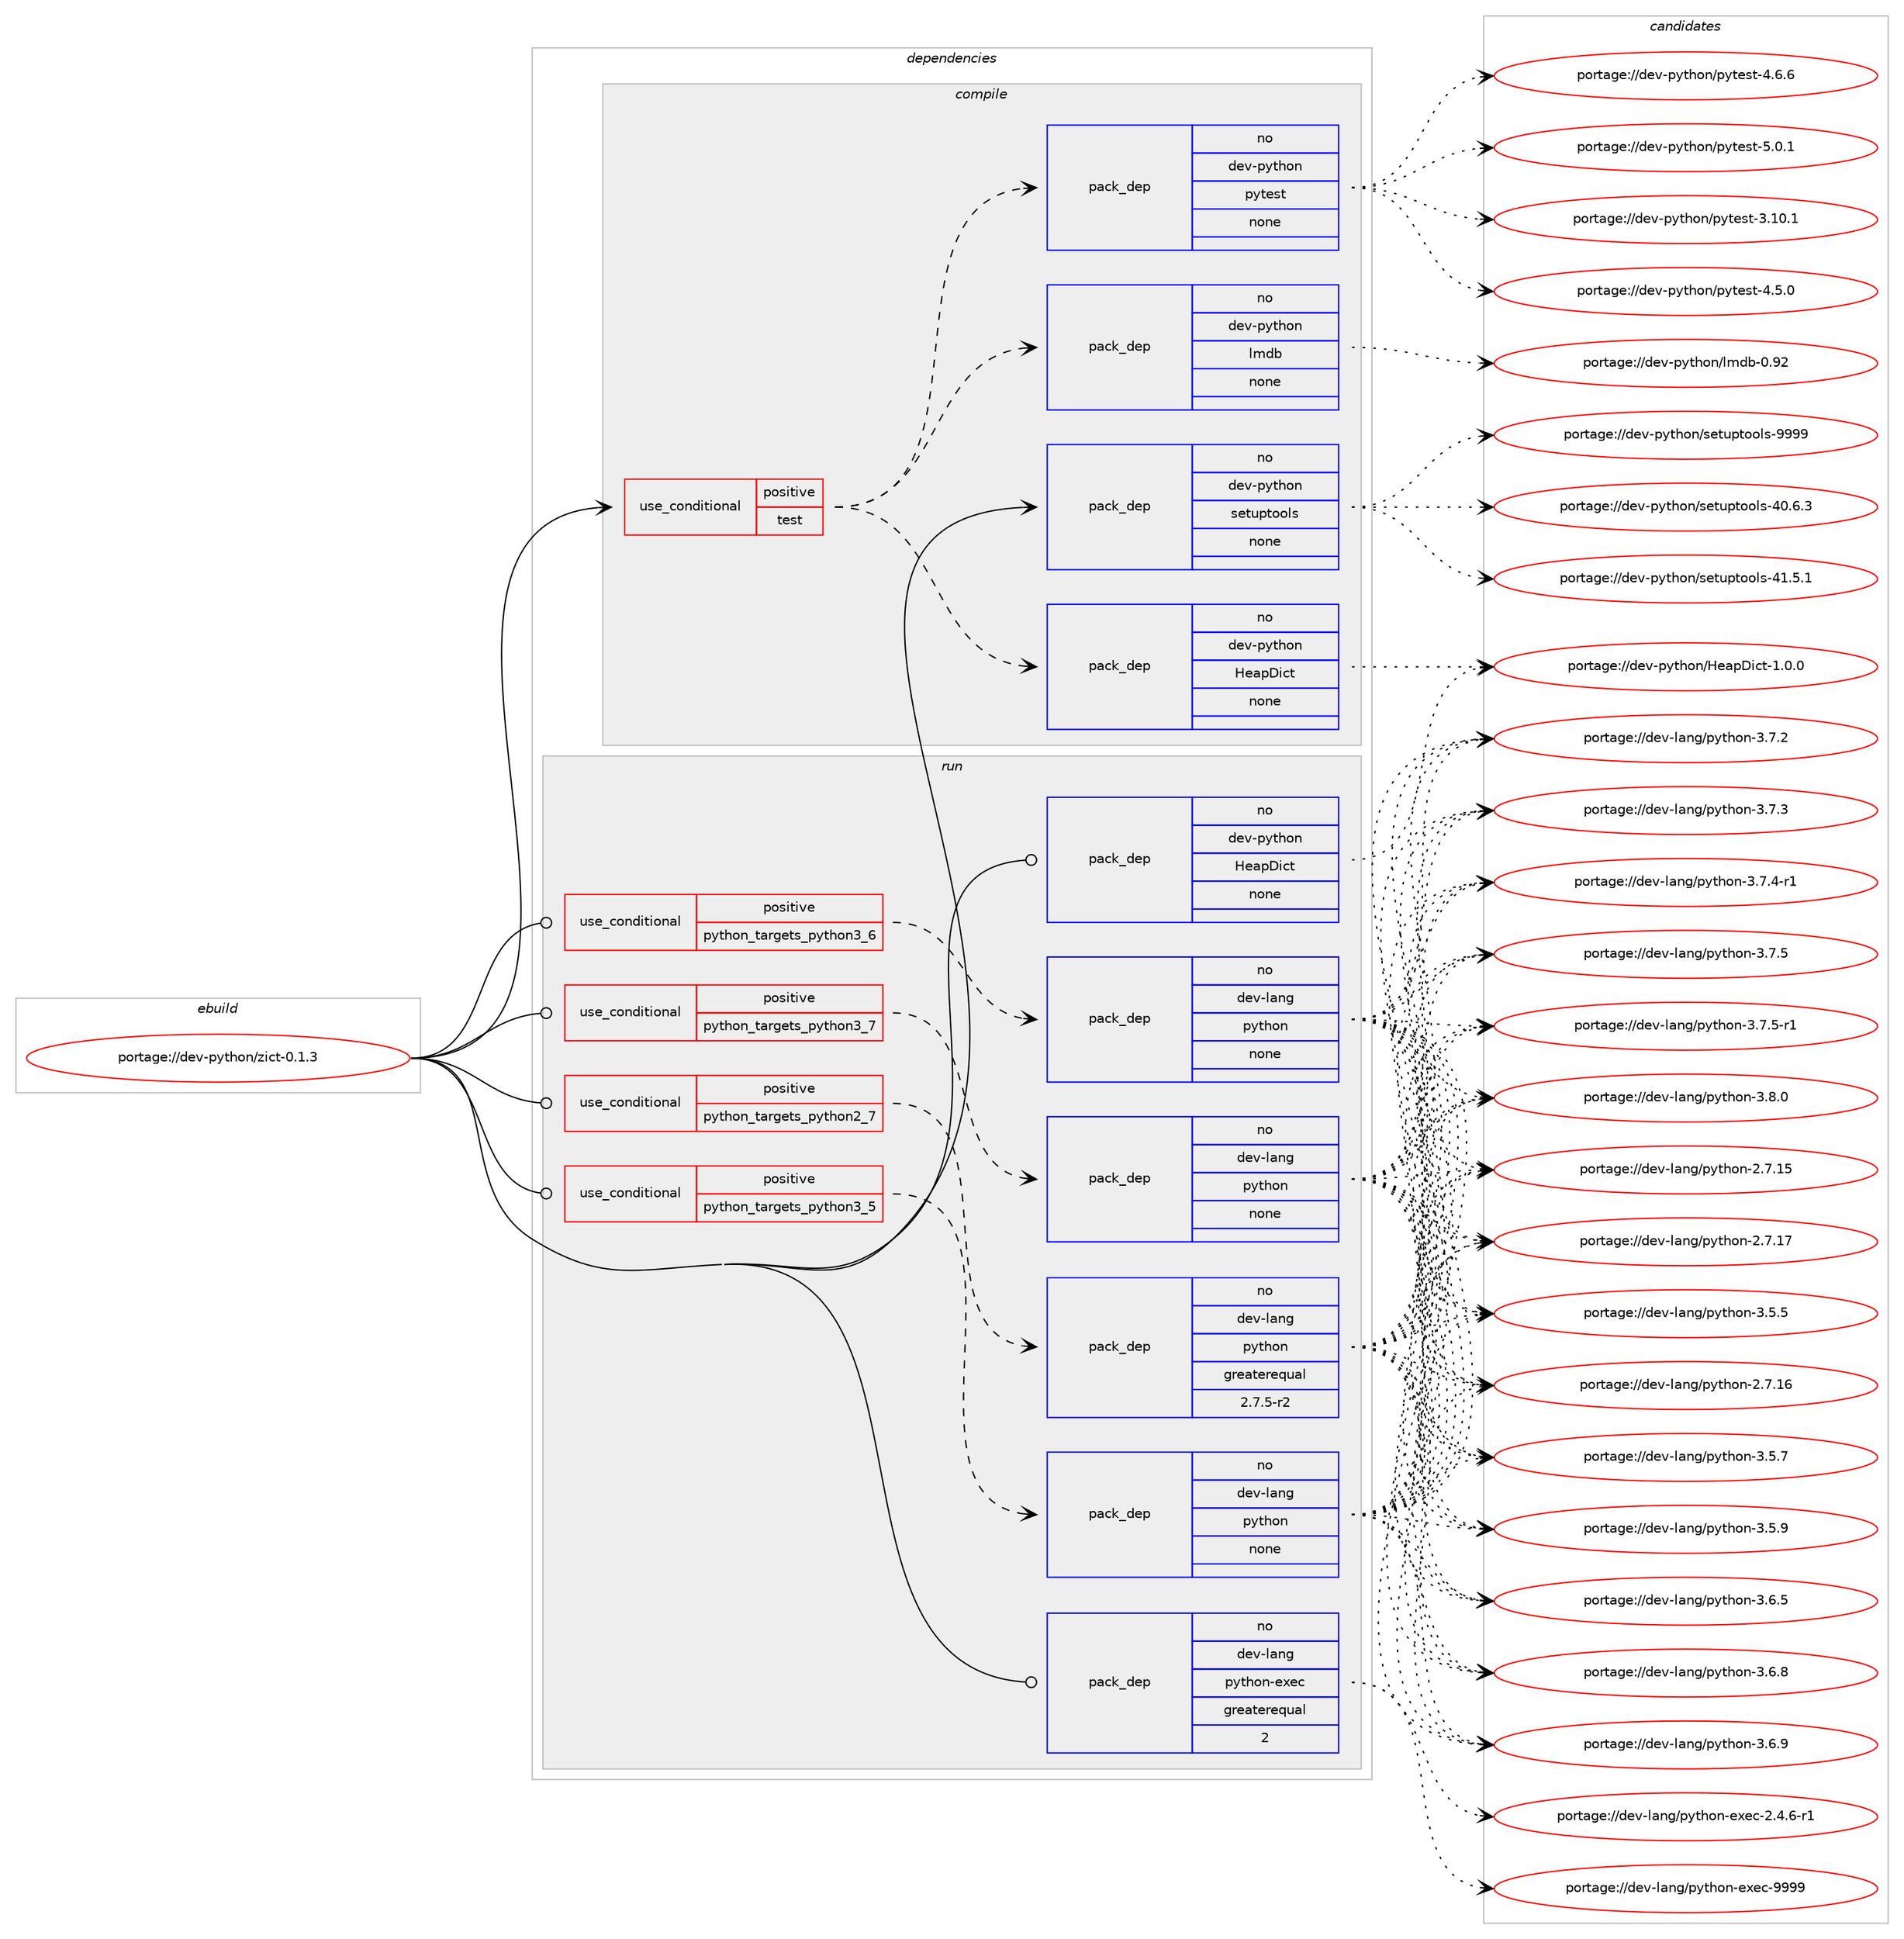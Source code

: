 digraph prolog {

# *************
# Graph options
# *************

newrank=true;
concentrate=true;
compound=true;
graph [rankdir=LR,fontname=Helvetica,fontsize=10,ranksep=1.5];#, ranksep=2.5, nodesep=0.2];
edge  [arrowhead=vee];
node  [fontname=Helvetica,fontsize=10];

# **********
# The ebuild
# **********

subgraph cluster_leftcol {
color=gray;
rank=same;
label=<<i>ebuild</i>>;
id [label="portage://dev-python/zict-0.1.3", color=red, width=4, href="../dev-python/zict-0.1.3.svg"];
}

# ****************
# The dependencies
# ****************

subgraph cluster_midcol {
color=gray;
label=<<i>dependencies</i>>;
subgraph cluster_compile {
fillcolor="#eeeeee";
style=filled;
label=<<i>compile</i>>;
subgraph cond41182 {
dependency180173 [label=<<TABLE BORDER="0" CELLBORDER="1" CELLSPACING="0" CELLPADDING="4"><TR><TD ROWSPAN="3" CELLPADDING="10">use_conditional</TD></TR><TR><TD>positive</TD></TR><TR><TD>test</TD></TR></TABLE>>, shape=none, color=red];
subgraph pack135580 {
dependency180174 [label=<<TABLE BORDER="0" CELLBORDER="1" CELLSPACING="0" CELLPADDING="4" WIDTH="220"><TR><TD ROWSPAN="6" CELLPADDING="30">pack_dep</TD></TR><TR><TD WIDTH="110">no</TD></TR><TR><TD>dev-python</TD></TR><TR><TD>HeapDict</TD></TR><TR><TD>none</TD></TR><TR><TD></TD></TR></TABLE>>, shape=none, color=blue];
}
dependency180173:e -> dependency180174:w [weight=20,style="dashed",arrowhead="vee"];
subgraph pack135581 {
dependency180175 [label=<<TABLE BORDER="0" CELLBORDER="1" CELLSPACING="0" CELLPADDING="4" WIDTH="220"><TR><TD ROWSPAN="6" CELLPADDING="30">pack_dep</TD></TR><TR><TD WIDTH="110">no</TD></TR><TR><TD>dev-python</TD></TR><TR><TD>lmdb</TD></TR><TR><TD>none</TD></TR><TR><TD></TD></TR></TABLE>>, shape=none, color=blue];
}
dependency180173:e -> dependency180175:w [weight=20,style="dashed",arrowhead="vee"];
subgraph pack135582 {
dependency180176 [label=<<TABLE BORDER="0" CELLBORDER="1" CELLSPACING="0" CELLPADDING="4" WIDTH="220"><TR><TD ROWSPAN="6" CELLPADDING="30">pack_dep</TD></TR><TR><TD WIDTH="110">no</TD></TR><TR><TD>dev-python</TD></TR><TR><TD>pytest</TD></TR><TR><TD>none</TD></TR><TR><TD></TD></TR></TABLE>>, shape=none, color=blue];
}
dependency180173:e -> dependency180176:w [weight=20,style="dashed",arrowhead="vee"];
}
id:e -> dependency180173:w [weight=20,style="solid",arrowhead="vee"];
subgraph pack135583 {
dependency180177 [label=<<TABLE BORDER="0" CELLBORDER="1" CELLSPACING="0" CELLPADDING="4" WIDTH="220"><TR><TD ROWSPAN="6" CELLPADDING="30">pack_dep</TD></TR><TR><TD WIDTH="110">no</TD></TR><TR><TD>dev-python</TD></TR><TR><TD>setuptools</TD></TR><TR><TD>none</TD></TR><TR><TD></TD></TR></TABLE>>, shape=none, color=blue];
}
id:e -> dependency180177:w [weight=20,style="solid",arrowhead="vee"];
}
subgraph cluster_compileandrun {
fillcolor="#eeeeee";
style=filled;
label=<<i>compile and run</i>>;
}
subgraph cluster_run {
fillcolor="#eeeeee";
style=filled;
label=<<i>run</i>>;
subgraph cond41183 {
dependency180178 [label=<<TABLE BORDER="0" CELLBORDER="1" CELLSPACING="0" CELLPADDING="4"><TR><TD ROWSPAN="3" CELLPADDING="10">use_conditional</TD></TR><TR><TD>positive</TD></TR><TR><TD>python_targets_python2_7</TD></TR></TABLE>>, shape=none, color=red];
subgraph pack135584 {
dependency180179 [label=<<TABLE BORDER="0" CELLBORDER="1" CELLSPACING="0" CELLPADDING="4" WIDTH="220"><TR><TD ROWSPAN="6" CELLPADDING="30">pack_dep</TD></TR><TR><TD WIDTH="110">no</TD></TR><TR><TD>dev-lang</TD></TR><TR><TD>python</TD></TR><TR><TD>greaterequal</TD></TR><TR><TD>2.7.5-r2</TD></TR></TABLE>>, shape=none, color=blue];
}
dependency180178:e -> dependency180179:w [weight=20,style="dashed",arrowhead="vee"];
}
id:e -> dependency180178:w [weight=20,style="solid",arrowhead="odot"];
subgraph cond41184 {
dependency180180 [label=<<TABLE BORDER="0" CELLBORDER="1" CELLSPACING="0" CELLPADDING="4"><TR><TD ROWSPAN="3" CELLPADDING="10">use_conditional</TD></TR><TR><TD>positive</TD></TR><TR><TD>python_targets_python3_5</TD></TR></TABLE>>, shape=none, color=red];
subgraph pack135585 {
dependency180181 [label=<<TABLE BORDER="0" CELLBORDER="1" CELLSPACING="0" CELLPADDING="4" WIDTH="220"><TR><TD ROWSPAN="6" CELLPADDING="30">pack_dep</TD></TR><TR><TD WIDTH="110">no</TD></TR><TR><TD>dev-lang</TD></TR><TR><TD>python</TD></TR><TR><TD>none</TD></TR><TR><TD></TD></TR></TABLE>>, shape=none, color=blue];
}
dependency180180:e -> dependency180181:w [weight=20,style="dashed",arrowhead="vee"];
}
id:e -> dependency180180:w [weight=20,style="solid",arrowhead="odot"];
subgraph cond41185 {
dependency180182 [label=<<TABLE BORDER="0" CELLBORDER="1" CELLSPACING="0" CELLPADDING="4"><TR><TD ROWSPAN="3" CELLPADDING="10">use_conditional</TD></TR><TR><TD>positive</TD></TR><TR><TD>python_targets_python3_6</TD></TR></TABLE>>, shape=none, color=red];
subgraph pack135586 {
dependency180183 [label=<<TABLE BORDER="0" CELLBORDER="1" CELLSPACING="0" CELLPADDING="4" WIDTH="220"><TR><TD ROWSPAN="6" CELLPADDING="30">pack_dep</TD></TR><TR><TD WIDTH="110">no</TD></TR><TR><TD>dev-lang</TD></TR><TR><TD>python</TD></TR><TR><TD>none</TD></TR><TR><TD></TD></TR></TABLE>>, shape=none, color=blue];
}
dependency180182:e -> dependency180183:w [weight=20,style="dashed",arrowhead="vee"];
}
id:e -> dependency180182:w [weight=20,style="solid",arrowhead="odot"];
subgraph cond41186 {
dependency180184 [label=<<TABLE BORDER="0" CELLBORDER="1" CELLSPACING="0" CELLPADDING="4"><TR><TD ROWSPAN="3" CELLPADDING="10">use_conditional</TD></TR><TR><TD>positive</TD></TR><TR><TD>python_targets_python3_7</TD></TR></TABLE>>, shape=none, color=red];
subgraph pack135587 {
dependency180185 [label=<<TABLE BORDER="0" CELLBORDER="1" CELLSPACING="0" CELLPADDING="4" WIDTH="220"><TR><TD ROWSPAN="6" CELLPADDING="30">pack_dep</TD></TR><TR><TD WIDTH="110">no</TD></TR><TR><TD>dev-lang</TD></TR><TR><TD>python</TD></TR><TR><TD>none</TD></TR><TR><TD></TD></TR></TABLE>>, shape=none, color=blue];
}
dependency180184:e -> dependency180185:w [weight=20,style="dashed",arrowhead="vee"];
}
id:e -> dependency180184:w [weight=20,style="solid",arrowhead="odot"];
subgraph pack135588 {
dependency180186 [label=<<TABLE BORDER="0" CELLBORDER="1" CELLSPACING="0" CELLPADDING="4" WIDTH="220"><TR><TD ROWSPAN="6" CELLPADDING="30">pack_dep</TD></TR><TR><TD WIDTH="110">no</TD></TR><TR><TD>dev-lang</TD></TR><TR><TD>python-exec</TD></TR><TR><TD>greaterequal</TD></TR><TR><TD>2</TD></TR></TABLE>>, shape=none, color=blue];
}
id:e -> dependency180186:w [weight=20,style="solid",arrowhead="odot"];
subgraph pack135589 {
dependency180187 [label=<<TABLE BORDER="0" CELLBORDER="1" CELLSPACING="0" CELLPADDING="4" WIDTH="220"><TR><TD ROWSPAN="6" CELLPADDING="30">pack_dep</TD></TR><TR><TD WIDTH="110">no</TD></TR><TR><TD>dev-python</TD></TR><TR><TD>HeapDict</TD></TR><TR><TD>none</TD></TR><TR><TD></TD></TR></TABLE>>, shape=none, color=blue];
}
id:e -> dependency180187:w [weight=20,style="solid",arrowhead="odot"];
}
}

# **************
# The candidates
# **************

subgraph cluster_choices {
rank=same;
color=gray;
label=<<i>candidates</i>>;

subgraph choice135580 {
color=black;
nodesep=1;
choiceportage100101118451121211161041111104772101971126810599116454946484648 [label="portage://dev-python/HeapDict-1.0.0", color=red, width=4,href="../dev-python/HeapDict-1.0.0.svg"];
dependency180174:e -> choiceportage100101118451121211161041111104772101971126810599116454946484648:w [style=dotted,weight="100"];
}
subgraph choice135581 {
color=black;
nodesep=1;
choiceportage1001011184511212111610411111047108109100984548465750 [label="portage://dev-python/lmdb-0.92", color=red, width=4,href="../dev-python/lmdb-0.92.svg"];
dependency180175:e -> choiceportage1001011184511212111610411111047108109100984548465750:w [style=dotted,weight="100"];
}
subgraph choice135582 {
color=black;
nodesep=1;
choiceportage100101118451121211161041111104711212111610111511645514649484649 [label="portage://dev-python/pytest-3.10.1", color=red, width=4,href="../dev-python/pytest-3.10.1.svg"];
choiceportage1001011184511212111610411111047112121116101115116455246534648 [label="portage://dev-python/pytest-4.5.0", color=red, width=4,href="../dev-python/pytest-4.5.0.svg"];
choiceportage1001011184511212111610411111047112121116101115116455246544654 [label="portage://dev-python/pytest-4.6.6", color=red, width=4,href="../dev-python/pytest-4.6.6.svg"];
choiceportage1001011184511212111610411111047112121116101115116455346484649 [label="portage://dev-python/pytest-5.0.1", color=red, width=4,href="../dev-python/pytest-5.0.1.svg"];
dependency180176:e -> choiceportage100101118451121211161041111104711212111610111511645514649484649:w [style=dotted,weight="100"];
dependency180176:e -> choiceportage1001011184511212111610411111047112121116101115116455246534648:w [style=dotted,weight="100"];
dependency180176:e -> choiceportage1001011184511212111610411111047112121116101115116455246544654:w [style=dotted,weight="100"];
dependency180176:e -> choiceportage1001011184511212111610411111047112121116101115116455346484649:w [style=dotted,weight="100"];
}
subgraph choice135583 {
color=black;
nodesep=1;
choiceportage100101118451121211161041111104711510111611711211611111110811545524846544651 [label="portage://dev-python/setuptools-40.6.3", color=red, width=4,href="../dev-python/setuptools-40.6.3.svg"];
choiceportage100101118451121211161041111104711510111611711211611111110811545524946534649 [label="portage://dev-python/setuptools-41.5.1", color=red, width=4,href="../dev-python/setuptools-41.5.1.svg"];
choiceportage10010111845112121116104111110471151011161171121161111111081154557575757 [label="portage://dev-python/setuptools-9999", color=red, width=4,href="../dev-python/setuptools-9999.svg"];
dependency180177:e -> choiceportage100101118451121211161041111104711510111611711211611111110811545524846544651:w [style=dotted,weight="100"];
dependency180177:e -> choiceportage100101118451121211161041111104711510111611711211611111110811545524946534649:w [style=dotted,weight="100"];
dependency180177:e -> choiceportage10010111845112121116104111110471151011161171121161111111081154557575757:w [style=dotted,weight="100"];
}
subgraph choice135584 {
color=black;
nodesep=1;
choiceportage10010111845108971101034711212111610411111045504655464953 [label="portage://dev-lang/python-2.7.15", color=red, width=4,href="../dev-lang/python-2.7.15.svg"];
choiceportage10010111845108971101034711212111610411111045504655464954 [label="portage://dev-lang/python-2.7.16", color=red, width=4,href="../dev-lang/python-2.7.16.svg"];
choiceportage10010111845108971101034711212111610411111045504655464955 [label="portage://dev-lang/python-2.7.17", color=red, width=4,href="../dev-lang/python-2.7.17.svg"];
choiceportage100101118451089711010347112121116104111110455146534653 [label="portage://dev-lang/python-3.5.5", color=red, width=4,href="../dev-lang/python-3.5.5.svg"];
choiceportage100101118451089711010347112121116104111110455146534655 [label="portage://dev-lang/python-3.5.7", color=red, width=4,href="../dev-lang/python-3.5.7.svg"];
choiceportage100101118451089711010347112121116104111110455146534657 [label="portage://dev-lang/python-3.5.9", color=red, width=4,href="../dev-lang/python-3.5.9.svg"];
choiceportage100101118451089711010347112121116104111110455146544653 [label="portage://dev-lang/python-3.6.5", color=red, width=4,href="../dev-lang/python-3.6.5.svg"];
choiceportage100101118451089711010347112121116104111110455146544656 [label="portage://dev-lang/python-3.6.8", color=red, width=4,href="../dev-lang/python-3.6.8.svg"];
choiceportage100101118451089711010347112121116104111110455146544657 [label="portage://dev-lang/python-3.6.9", color=red, width=4,href="../dev-lang/python-3.6.9.svg"];
choiceportage100101118451089711010347112121116104111110455146554650 [label="portage://dev-lang/python-3.7.2", color=red, width=4,href="../dev-lang/python-3.7.2.svg"];
choiceportage100101118451089711010347112121116104111110455146554651 [label="portage://dev-lang/python-3.7.3", color=red, width=4,href="../dev-lang/python-3.7.3.svg"];
choiceportage1001011184510897110103471121211161041111104551465546524511449 [label="portage://dev-lang/python-3.7.4-r1", color=red, width=4,href="../dev-lang/python-3.7.4-r1.svg"];
choiceportage100101118451089711010347112121116104111110455146554653 [label="portage://dev-lang/python-3.7.5", color=red, width=4,href="../dev-lang/python-3.7.5.svg"];
choiceportage1001011184510897110103471121211161041111104551465546534511449 [label="portage://dev-lang/python-3.7.5-r1", color=red, width=4,href="../dev-lang/python-3.7.5-r1.svg"];
choiceportage100101118451089711010347112121116104111110455146564648 [label="portage://dev-lang/python-3.8.0", color=red, width=4,href="../dev-lang/python-3.8.0.svg"];
dependency180179:e -> choiceportage10010111845108971101034711212111610411111045504655464953:w [style=dotted,weight="100"];
dependency180179:e -> choiceportage10010111845108971101034711212111610411111045504655464954:w [style=dotted,weight="100"];
dependency180179:e -> choiceportage10010111845108971101034711212111610411111045504655464955:w [style=dotted,weight="100"];
dependency180179:e -> choiceportage100101118451089711010347112121116104111110455146534653:w [style=dotted,weight="100"];
dependency180179:e -> choiceportage100101118451089711010347112121116104111110455146534655:w [style=dotted,weight="100"];
dependency180179:e -> choiceportage100101118451089711010347112121116104111110455146534657:w [style=dotted,weight="100"];
dependency180179:e -> choiceportage100101118451089711010347112121116104111110455146544653:w [style=dotted,weight="100"];
dependency180179:e -> choiceportage100101118451089711010347112121116104111110455146544656:w [style=dotted,weight="100"];
dependency180179:e -> choiceportage100101118451089711010347112121116104111110455146544657:w [style=dotted,weight="100"];
dependency180179:e -> choiceportage100101118451089711010347112121116104111110455146554650:w [style=dotted,weight="100"];
dependency180179:e -> choiceportage100101118451089711010347112121116104111110455146554651:w [style=dotted,weight="100"];
dependency180179:e -> choiceportage1001011184510897110103471121211161041111104551465546524511449:w [style=dotted,weight="100"];
dependency180179:e -> choiceportage100101118451089711010347112121116104111110455146554653:w [style=dotted,weight="100"];
dependency180179:e -> choiceportage1001011184510897110103471121211161041111104551465546534511449:w [style=dotted,weight="100"];
dependency180179:e -> choiceportage100101118451089711010347112121116104111110455146564648:w [style=dotted,weight="100"];
}
subgraph choice135585 {
color=black;
nodesep=1;
choiceportage10010111845108971101034711212111610411111045504655464953 [label="portage://dev-lang/python-2.7.15", color=red, width=4,href="../dev-lang/python-2.7.15.svg"];
choiceportage10010111845108971101034711212111610411111045504655464954 [label="portage://dev-lang/python-2.7.16", color=red, width=4,href="../dev-lang/python-2.7.16.svg"];
choiceportage10010111845108971101034711212111610411111045504655464955 [label="portage://dev-lang/python-2.7.17", color=red, width=4,href="../dev-lang/python-2.7.17.svg"];
choiceportage100101118451089711010347112121116104111110455146534653 [label="portage://dev-lang/python-3.5.5", color=red, width=4,href="../dev-lang/python-3.5.5.svg"];
choiceportage100101118451089711010347112121116104111110455146534655 [label="portage://dev-lang/python-3.5.7", color=red, width=4,href="../dev-lang/python-3.5.7.svg"];
choiceportage100101118451089711010347112121116104111110455146534657 [label="portage://dev-lang/python-3.5.9", color=red, width=4,href="../dev-lang/python-3.5.9.svg"];
choiceportage100101118451089711010347112121116104111110455146544653 [label="portage://dev-lang/python-3.6.5", color=red, width=4,href="../dev-lang/python-3.6.5.svg"];
choiceportage100101118451089711010347112121116104111110455146544656 [label="portage://dev-lang/python-3.6.8", color=red, width=4,href="../dev-lang/python-3.6.8.svg"];
choiceportage100101118451089711010347112121116104111110455146544657 [label="portage://dev-lang/python-3.6.9", color=red, width=4,href="../dev-lang/python-3.6.9.svg"];
choiceportage100101118451089711010347112121116104111110455146554650 [label="portage://dev-lang/python-3.7.2", color=red, width=4,href="../dev-lang/python-3.7.2.svg"];
choiceportage100101118451089711010347112121116104111110455146554651 [label="portage://dev-lang/python-3.7.3", color=red, width=4,href="../dev-lang/python-3.7.3.svg"];
choiceportage1001011184510897110103471121211161041111104551465546524511449 [label="portage://dev-lang/python-3.7.4-r1", color=red, width=4,href="../dev-lang/python-3.7.4-r1.svg"];
choiceportage100101118451089711010347112121116104111110455146554653 [label="portage://dev-lang/python-3.7.5", color=red, width=4,href="../dev-lang/python-3.7.5.svg"];
choiceportage1001011184510897110103471121211161041111104551465546534511449 [label="portage://dev-lang/python-3.7.5-r1", color=red, width=4,href="../dev-lang/python-3.7.5-r1.svg"];
choiceportage100101118451089711010347112121116104111110455146564648 [label="portage://dev-lang/python-3.8.0", color=red, width=4,href="../dev-lang/python-3.8.0.svg"];
dependency180181:e -> choiceportage10010111845108971101034711212111610411111045504655464953:w [style=dotted,weight="100"];
dependency180181:e -> choiceportage10010111845108971101034711212111610411111045504655464954:w [style=dotted,weight="100"];
dependency180181:e -> choiceportage10010111845108971101034711212111610411111045504655464955:w [style=dotted,weight="100"];
dependency180181:e -> choiceportage100101118451089711010347112121116104111110455146534653:w [style=dotted,weight="100"];
dependency180181:e -> choiceportage100101118451089711010347112121116104111110455146534655:w [style=dotted,weight="100"];
dependency180181:e -> choiceportage100101118451089711010347112121116104111110455146534657:w [style=dotted,weight="100"];
dependency180181:e -> choiceportage100101118451089711010347112121116104111110455146544653:w [style=dotted,weight="100"];
dependency180181:e -> choiceportage100101118451089711010347112121116104111110455146544656:w [style=dotted,weight="100"];
dependency180181:e -> choiceportage100101118451089711010347112121116104111110455146544657:w [style=dotted,weight="100"];
dependency180181:e -> choiceportage100101118451089711010347112121116104111110455146554650:w [style=dotted,weight="100"];
dependency180181:e -> choiceportage100101118451089711010347112121116104111110455146554651:w [style=dotted,weight="100"];
dependency180181:e -> choiceportage1001011184510897110103471121211161041111104551465546524511449:w [style=dotted,weight="100"];
dependency180181:e -> choiceportage100101118451089711010347112121116104111110455146554653:w [style=dotted,weight="100"];
dependency180181:e -> choiceportage1001011184510897110103471121211161041111104551465546534511449:w [style=dotted,weight="100"];
dependency180181:e -> choiceportage100101118451089711010347112121116104111110455146564648:w [style=dotted,weight="100"];
}
subgraph choice135586 {
color=black;
nodesep=1;
choiceportage10010111845108971101034711212111610411111045504655464953 [label="portage://dev-lang/python-2.7.15", color=red, width=4,href="../dev-lang/python-2.7.15.svg"];
choiceportage10010111845108971101034711212111610411111045504655464954 [label="portage://dev-lang/python-2.7.16", color=red, width=4,href="../dev-lang/python-2.7.16.svg"];
choiceportage10010111845108971101034711212111610411111045504655464955 [label="portage://dev-lang/python-2.7.17", color=red, width=4,href="../dev-lang/python-2.7.17.svg"];
choiceportage100101118451089711010347112121116104111110455146534653 [label="portage://dev-lang/python-3.5.5", color=red, width=4,href="../dev-lang/python-3.5.5.svg"];
choiceportage100101118451089711010347112121116104111110455146534655 [label="portage://dev-lang/python-3.5.7", color=red, width=4,href="../dev-lang/python-3.5.7.svg"];
choiceportage100101118451089711010347112121116104111110455146534657 [label="portage://dev-lang/python-3.5.9", color=red, width=4,href="../dev-lang/python-3.5.9.svg"];
choiceportage100101118451089711010347112121116104111110455146544653 [label="portage://dev-lang/python-3.6.5", color=red, width=4,href="../dev-lang/python-3.6.5.svg"];
choiceportage100101118451089711010347112121116104111110455146544656 [label="portage://dev-lang/python-3.6.8", color=red, width=4,href="../dev-lang/python-3.6.8.svg"];
choiceportage100101118451089711010347112121116104111110455146544657 [label="portage://dev-lang/python-3.6.9", color=red, width=4,href="../dev-lang/python-3.6.9.svg"];
choiceportage100101118451089711010347112121116104111110455146554650 [label="portage://dev-lang/python-3.7.2", color=red, width=4,href="../dev-lang/python-3.7.2.svg"];
choiceportage100101118451089711010347112121116104111110455146554651 [label="portage://dev-lang/python-3.7.3", color=red, width=4,href="../dev-lang/python-3.7.3.svg"];
choiceportage1001011184510897110103471121211161041111104551465546524511449 [label="portage://dev-lang/python-3.7.4-r1", color=red, width=4,href="../dev-lang/python-3.7.4-r1.svg"];
choiceportage100101118451089711010347112121116104111110455146554653 [label="portage://dev-lang/python-3.7.5", color=red, width=4,href="../dev-lang/python-3.7.5.svg"];
choiceportage1001011184510897110103471121211161041111104551465546534511449 [label="portage://dev-lang/python-3.7.5-r1", color=red, width=4,href="../dev-lang/python-3.7.5-r1.svg"];
choiceportage100101118451089711010347112121116104111110455146564648 [label="portage://dev-lang/python-3.8.0", color=red, width=4,href="../dev-lang/python-3.8.0.svg"];
dependency180183:e -> choiceportage10010111845108971101034711212111610411111045504655464953:w [style=dotted,weight="100"];
dependency180183:e -> choiceportage10010111845108971101034711212111610411111045504655464954:w [style=dotted,weight="100"];
dependency180183:e -> choiceportage10010111845108971101034711212111610411111045504655464955:w [style=dotted,weight="100"];
dependency180183:e -> choiceportage100101118451089711010347112121116104111110455146534653:w [style=dotted,weight="100"];
dependency180183:e -> choiceportage100101118451089711010347112121116104111110455146534655:w [style=dotted,weight="100"];
dependency180183:e -> choiceportage100101118451089711010347112121116104111110455146534657:w [style=dotted,weight="100"];
dependency180183:e -> choiceportage100101118451089711010347112121116104111110455146544653:w [style=dotted,weight="100"];
dependency180183:e -> choiceportage100101118451089711010347112121116104111110455146544656:w [style=dotted,weight="100"];
dependency180183:e -> choiceportage100101118451089711010347112121116104111110455146544657:w [style=dotted,weight="100"];
dependency180183:e -> choiceportage100101118451089711010347112121116104111110455146554650:w [style=dotted,weight="100"];
dependency180183:e -> choiceportage100101118451089711010347112121116104111110455146554651:w [style=dotted,weight="100"];
dependency180183:e -> choiceportage1001011184510897110103471121211161041111104551465546524511449:w [style=dotted,weight="100"];
dependency180183:e -> choiceportage100101118451089711010347112121116104111110455146554653:w [style=dotted,weight="100"];
dependency180183:e -> choiceportage1001011184510897110103471121211161041111104551465546534511449:w [style=dotted,weight="100"];
dependency180183:e -> choiceportage100101118451089711010347112121116104111110455146564648:w [style=dotted,weight="100"];
}
subgraph choice135587 {
color=black;
nodesep=1;
choiceportage10010111845108971101034711212111610411111045504655464953 [label="portage://dev-lang/python-2.7.15", color=red, width=4,href="../dev-lang/python-2.7.15.svg"];
choiceportage10010111845108971101034711212111610411111045504655464954 [label="portage://dev-lang/python-2.7.16", color=red, width=4,href="../dev-lang/python-2.7.16.svg"];
choiceportage10010111845108971101034711212111610411111045504655464955 [label="portage://dev-lang/python-2.7.17", color=red, width=4,href="../dev-lang/python-2.7.17.svg"];
choiceportage100101118451089711010347112121116104111110455146534653 [label="portage://dev-lang/python-3.5.5", color=red, width=4,href="../dev-lang/python-3.5.5.svg"];
choiceportage100101118451089711010347112121116104111110455146534655 [label="portage://dev-lang/python-3.5.7", color=red, width=4,href="../dev-lang/python-3.5.7.svg"];
choiceportage100101118451089711010347112121116104111110455146534657 [label="portage://dev-lang/python-3.5.9", color=red, width=4,href="../dev-lang/python-3.5.9.svg"];
choiceportage100101118451089711010347112121116104111110455146544653 [label="portage://dev-lang/python-3.6.5", color=red, width=4,href="../dev-lang/python-3.6.5.svg"];
choiceportage100101118451089711010347112121116104111110455146544656 [label="portage://dev-lang/python-3.6.8", color=red, width=4,href="../dev-lang/python-3.6.8.svg"];
choiceportage100101118451089711010347112121116104111110455146544657 [label="portage://dev-lang/python-3.6.9", color=red, width=4,href="../dev-lang/python-3.6.9.svg"];
choiceportage100101118451089711010347112121116104111110455146554650 [label="portage://dev-lang/python-3.7.2", color=red, width=4,href="../dev-lang/python-3.7.2.svg"];
choiceportage100101118451089711010347112121116104111110455146554651 [label="portage://dev-lang/python-3.7.3", color=red, width=4,href="../dev-lang/python-3.7.3.svg"];
choiceportage1001011184510897110103471121211161041111104551465546524511449 [label="portage://dev-lang/python-3.7.4-r1", color=red, width=4,href="../dev-lang/python-3.7.4-r1.svg"];
choiceportage100101118451089711010347112121116104111110455146554653 [label="portage://dev-lang/python-3.7.5", color=red, width=4,href="../dev-lang/python-3.7.5.svg"];
choiceportage1001011184510897110103471121211161041111104551465546534511449 [label="portage://dev-lang/python-3.7.5-r1", color=red, width=4,href="../dev-lang/python-3.7.5-r1.svg"];
choiceportage100101118451089711010347112121116104111110455146564648 [label="portage://dev-lang/python-3.8.0", color=red, width=4,href="../dev-lang/python-3.8.0.svg"];
dependency180185:e -> choiceportage10010111845108971101034711212111610411111045504655464953:w [style=dotted,weight="100"];
dependency180185:e -> choiceportage10010111845108971101034711212111610411111045504655464954:w [style=dotted,weight="100"];
dependency180185:e -> choiceportage10010111845108971101034711212111610411111045504655464955:w [style=dotted,weight="100"];
dependency180185:e -> choiceportage100101118451089711010347112121116104111110455146534653:w [style=dotted,weight="100"];
dependency180185:e -> choiceportage100101118451089711010347112121116104111110455146534655:w [style=dotted,weight="100"];
dependency180185:e -> choiceportage100101118451089711010347112121116104111110455146534657:w [style=dotted,weight="100"];
dependency180185:e -> choiceportage100101118451089711010347112121116104111110455146544653:w [style=dotted,weight="100"];
dependency180185:e -> choiceportage100101118451089711010347112121116104111110455146544656:w [style=dotted,weight="100"];
dependency180185:e -> choiceportage100101118451089711010347112121116104111110455146544657:w [style=dotted,weight="100"];
dependency180185:e -> choiceportage100101118451089711010347112121116104111110455146554650:w [style=dotted,weight="100"];
dependency180185:e -> choiceportage100101118451089711010347112121116104111110455146554651:w [style=dotted,weight="100"];
dependency180185:e -> choiceportage1001011184510897110103471121211161041111104551465546524511449:w [style=dotted,weight="100"];
dependency180185:e -> choiceportage100101118451089711010347112121116104111110455146554653:w [style=dotted,weight="100"];
dependency180185:e -> choiceportage1001011184510897110103471121211161041111104551465546534511449:w [style=dotted,weight="100"];
dependency180185:e -> choiceportage100101118451089711010347112121116104111110455146564648:w [style=dotted,weight="100"];
}
subgraph choice135588 {
color=black;
nodesep=1;
choiceportage10010111845108971101034711212111610411111045101120101994550465246544511449 [label="portage://dev-lang/python-exec-2.4.6-r1", color=red, width=4,href="../dev-lang/python-exec-2.4.6-r1.svg"];
choiceportage10010111845108971101034711212111610411111045101120101994557575757 [label="portage://dev-lang/python-exec-9999", color=red, width=4,href="../dev-lang/python-exec-9999.svg"];
dependency180186:e -> choiceportage10010111845108971101034711212111610411111045101120101994550465246544511449:w [style=dotted,weight="100"];
dependency180186:e -> choiceportage10010111845108971101034711212111610411111045101120101994557575757:w [style=dotted,weight="100"];
}
subgraph choice135589 {
color=black;
nodesep=1;
choiceportage100101118451121211161041111104772101971126810599116454946484648 [label="portage://dev-python/HeapDict-1.0.0", color=red, width=4,href="../dev-python/HeapDict-1.0.0.svg"];
dependency180187:e -> choiceportage100101118451121211161041111104772101971126810599116454946484648:w [style=dotted,weight="100"];
}
}

}
